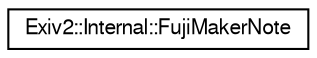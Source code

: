 digraph "Graphical Class Hierarchy"
{
  edge [fontname="FreeSans",fontsize="10",labelfontname="FreeSans",labelfontsize="10"];
  node [fontname="FreeSans",fontsize="10",shape=record];
  rankdir="LR";
  Node1 [label="Exiv2::Internal::FujiMakerNote",height=0.2,width=0.4,color="black", fillcolor="white", style="filled",URL="$classExiv2_1_1Internal_1_1FujiMakerNote.html",tooltip="MakerNote for Fujifilm cameras. "];
}
